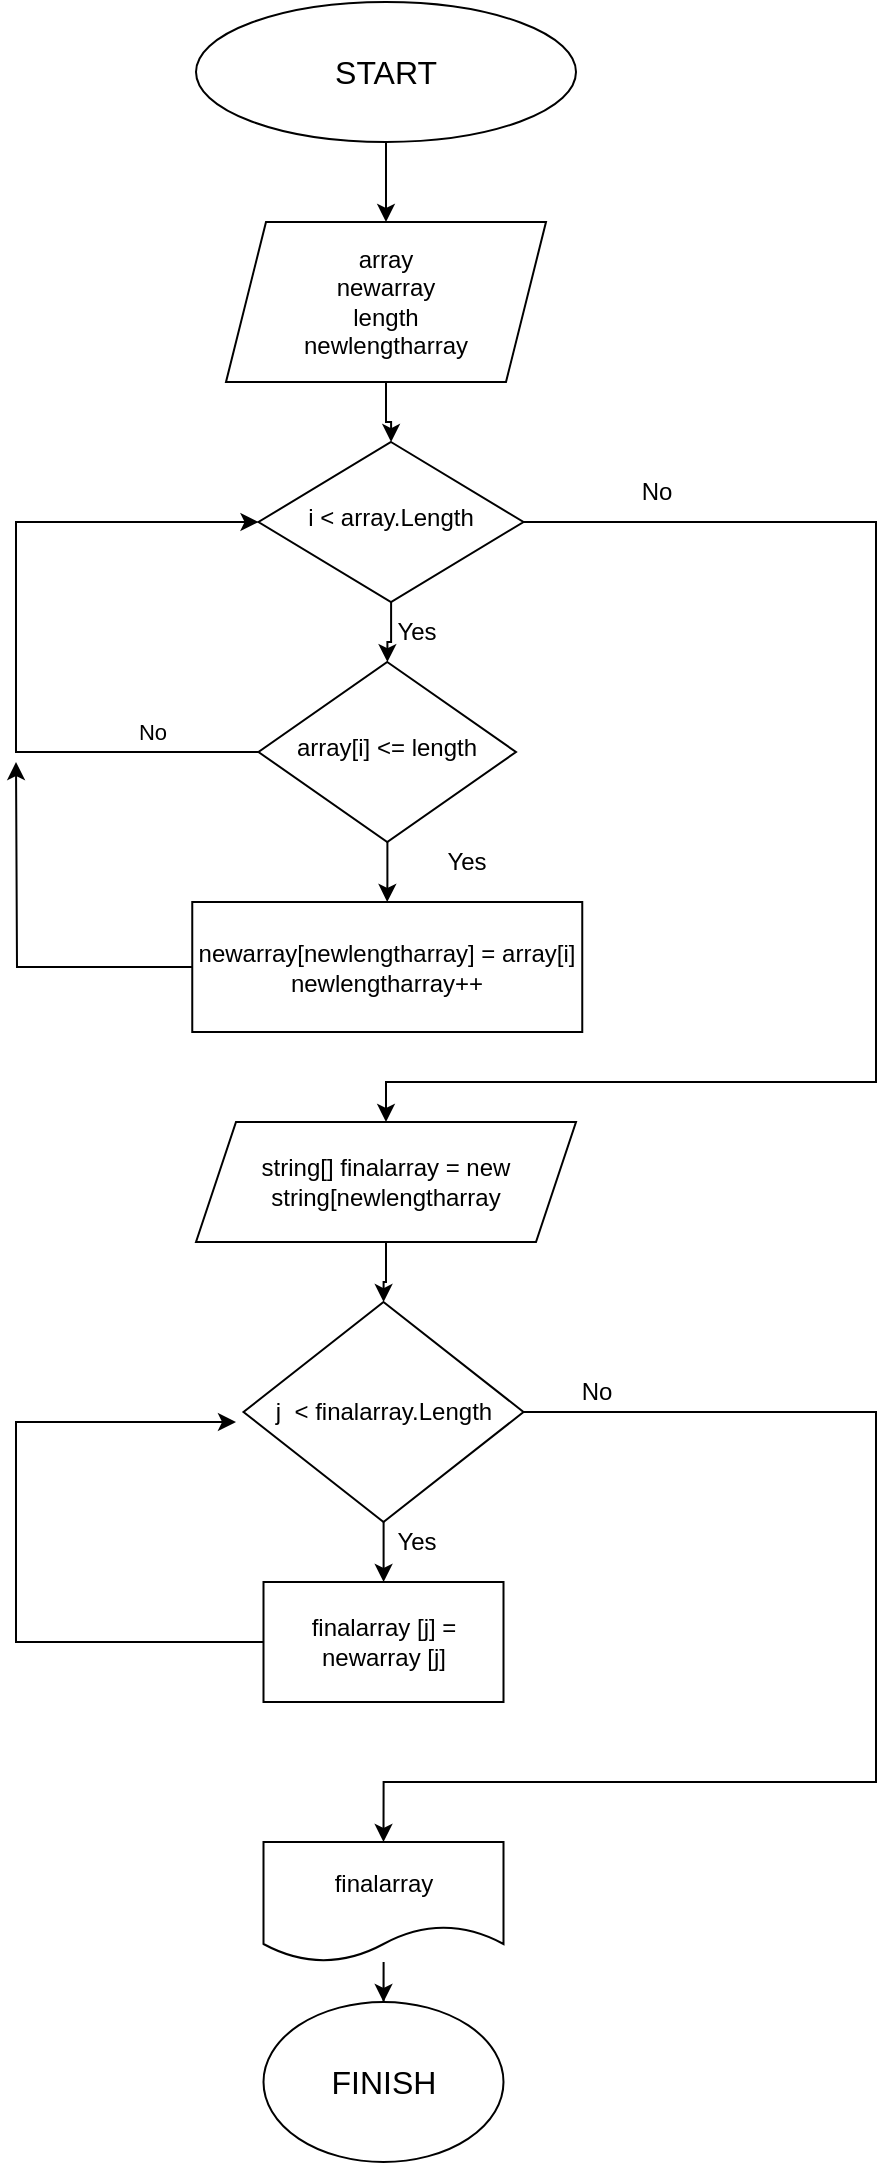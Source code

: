 <mxfile>
    <diagram id="C5RBs43oDa-KdzZeNtuy" name="Page-1">
        <mxGraphModel dx="558" dy="464" grid="1" gridSize="10" guides="1" tooltips="1" connect="1" arrows="1" fold="1" page="1" pageScale="1" pageWidth="827" pageHeight="1169" math="0" shadow="0">
            <root>
                <mxCell id="WIyWlLk6GJQsqaUBKTNV-0"/>
                <mxCell id="WIyWlLk6GJQsqaUBKTNV-1" parent="WIyWlLk6GJQsqaUBKTNV-0"/>
                <mxCell id="wdTsUuusezCTvRD_Zr0d-10" value="" style="edgeStyle=orthogonalEdgeStyle;rounded=0;orthogonalLoop=1;jettySize=auto;html=1;" parent="WIyWlLk6GJQsqaUBKTNV-1" source="WIyWlLk6GJQsqaUBKTNV-6" target="WIyWlLk6GJQsqaUBKTNV-10" edge="1">
                    <mxGeometry relative="1" as="geometry"/>
                </mxCell>
                <mxCell id="wdTsUuusezCTvRD_Zr0d-15" style="edgeStyle=orthogonalEdgeStyle;rounded=0;orthogonalLoop=1;jettySize=auto;html=1;entryX=0.5;entryY=0;entryDx=0;entryDy=0;" parent="WIyWlLk6GJQsqaUBKTNV-1" source="WIyWlLk6GJQsqaUBKTNV-6" target="wdTsUuusezCTvRD_Zr0d-14" edge="1">
                    <mxGeometry relative="1" as="geometry">
                        <Array as="points">
                            <mxPoint x="510" y="270"/>
                            <mxPoint x="510" y="550"/>
                            <mxPoint x="265" y="550"/>
                        </Array>
                    </mxGeometry>
                </mxCell>
                <mxCell id="WIyWlLk6GJQsqaUBKTNV-6" value="&lt;font style=&quot;font-size: 12px;&quot;&gt;i &amp;lt; array.Length&lt;/font&gt;" style="rhombus;whiteSpace=wrap;html=1;shadow=0;fontFamily=Helvetica;fontSize=12;align=center;strokeWidth=1;spacing=6;spacingTop=-4;" parent="WIyWlLk6GJQsqaUBKTNV-1" vertex="1">
                    <mxGeometry x="201.25" y="230" width="132.5" height="80" as="geometry"/>
                </mxCell>
                <mxCell id="wdTsUuusezCTvRD_Zr0d-7" style="edgeStyle=orthogonalEdgeStyle;rounded=0;orthogonalLoop=1;jettySize=auto;html=1;entryX=0;entryY=0.5;entryDx=0;entryDy=0;" parent="WIyWlLk6GJQsqaUBKTNV-1" source="WIyWlLk6GJQsqaUBKTNV-10" target="WIyWlLk6GJQsqaUBKTNV-6" edge="1">
                    <mxGeometry relative="1" as="geometry">
                        <Array as="points">
                            <mxPoint x="80" y="385"/>
                            <mxPoint x="80" y="270"/>
                        </Array>
                    </mxGeometry>
                </mxCell>
                <mxCell id="wdTsUuusezCTvRD_Zr0d-11" value="" style="edgeStyle=orthogonalEdgeStyle;rounded=0;orthogonalLoop=1;jettySize=auto;html=1;" parent="WIyWlLk6GJQsqaUBKTNV-1" source="WIyWlLk6GJQsqaUBKTNV-10" target="wdTsUuusezCTvRD_Zr0d-9" edge="1">
                    <mxGeometry relative="1" as="geometry"/>
                </mxCell>
                <mxCell id="WIyWlLk6GJQsqaUBKTNV-10" value="&lt;font style=&quot;font-size: 12px;&quot;&gt;array[i] &amp;lt;= length&lt;/font&gt;" style="rhombus;whiteSpace=wrap;html=1;shadow=0;fontFamily=Helvetica;fontSize=12;align=center;strokeWidth=1;spacing=6;spacingTop=-4;" parent="WIyWlLk6GJQsqaUBKTNV-1" vertex="1">
                    <mxGeometry x="201.25" y="340" width="128.75" height="90" as="geometry"/>
                </mxCell>
                <mxCell id="wdTsUuusezCTvRD_Zr0d-4" style="edgeStyle=orthogonalEdgeStyle;rounded=0;orthogonalLoop=1;jettySize=auto;html=1;entryX=0.5;entryY=0;entryDx=0;entryDy=0;" parent="WIyWlLk6GJQsqaUBKTNV-1" source="wdTsUuusezCTvRD_Zr0d-0" target="wdTsUuusezCTvRD_Zr0d-1" edge="1">
                    <mxGeometry relative="1" as="geometry"/>
                </mxCell>
                <mxCell id="wdTsUuusezCTvRD_Zr0d-0" value="&lt;font size=&quot;3&quot;&gt;START&lt;/font&gt;" style="ellipse;whiteSpace=wrap;html=1;" parent="WIyWlLk6GJQsqaUBKTNV-1" vertex="1">
                    <mxGeometry x="170" y="10" width="190" height="70" as="geometry"/>
                </mxCell>
                <mxCell id="wdTsUuusezCTvRD_Zr0d-3" value="" style="edgeStyle=orthogonalEdgeStyle;rounded=0;orthogonalLoop=1;jettySize=auto;html=1;" parent="WIyWlLk6GJQsqaUBKTNV-1" source="wdTsUuusezCTvRD_Zr0d-1" target="WIyWlLk6GJQsqaUBKTNV-6" edge="1">
                    <mxGeometry relative="1" as="geometry"/>
                </mxCell>
                <mxCell id="wdTsUuusezCTvRD_Zr0d-1" value="&lt;font style=&quot;&quot;&gt;&lt;font style=&quot;font-size: 12px;&quot;&gt;array&lt;br&gt;newarray&lt;br&gt;length&lt;br&gt;newlengtharray&lt;/font&gt;&lt;br&gt;&lt;/font&gt;" style="shape=parallelogram;perimeter=parallelogramPerimeter;whiteSpace=wrap;html=1;fixedSize=1;" parent="WIyWlLk6GJQsqaUBKTNV-1" vertex="1">
                    <mxGeometry x="185" y="120" width="160" height="80" as="geometry"/>
                </mxCell>
                <mxCell id="wdTsUuusezCTvRD_Zr0d-8" value="&lt;font style=&quot;font-size: 11px;&quot;&gt;No&lt;/font&gt;" style="text;html=1;align=center;verticalAlign=middle;resizable=0;points=[];autosize=1;strokeColor=none;fillColor=none;" parent="WIyWlLk6GJQsqaUBKTNV-1" vertex="1">
                    <mxGeometry x="127.5" y="360" width="40" height="30" as="geometry"/>
                </mxCell>
                <mxCell id="wdTsUuusezCTvRD_Zr0d-13" style="edgeStyle=orthogonalEdgeStyle;rounded=0;orthogonalLoop=1;jettySize=auto;html=1;" parent="WIyWlLk6GJQsqaUBKTNV-1" source="wdTsUuusezCTvRD_Zr0d-9" edge="1">
                    <mxGeometry relative="1" as="geometry">
                        <mxPoint x="80" y="390" as="targetPoint"/>
                    </mxGeometry>
                </mxCell>
                <mxCell id="wdTsUuusezCTvRD_Zr0d-9" value="&lt;font style=&quot;font-size: 12px;&quot;&gt;newarray[newlengtharray] = array[i]&lt;br&gt;newlengtharray++&lt;br&gt;&lt;/font&gt;" style="rounded=0;whiteSpace=wrap;html=1;" parent="WIyWlLk6GJQsqaUBKTNV-1" vertex="1">
                    <mxGeometry x="168.13" y="460" width="195" height="65" as="geometry"/>
                </mxCell>
                <mxCell id="wdTsUuusezCTvRD_Zr0d-12" value="Yes" style="text;html=1;align=center;verticalAlign=middle;resizable=0;points=[];autosize=1;strokeColor=none;fillColor=none;" parent="WIyWlLk6GJQsqaUBKTNV-1" vertex="1">
                    <mxGeometry x="285" y="425" width="40" height="30" as="geometry"/>
                </mxCell>
                <mxCell id="wdTsUuusezCTvRD_Zr0d-19" value="" style="edgeStyle=orthogonalEdgeStyle;rounded=0;orthogonalLoop=1;jettySize=auto;html=1;" parent="WIyWlLk6GJQsqaUBKTNV-1" source="wdTsUuusezCTvRD_Zr0d-14" target="wdTsUuusezCTvRD_Zr0d-18" edge="1">
                    <mxGeometry relative="1" as="geometry"/>
                </mxCell>
                <mxCell id="wdTsUuusezCTvRD_Zr0d-14" value="string[] finalarray = new string[newlengtharray" style="shape=parallelogram;perimeter=parallelogramPerimeter;whiteSpace=wrap;html=1;fixedSize=1;" parent="WIyWlLk6GJQsqaUBKTNV-1" vertex="1">
                    <mxGeometry x="170" y="570" width="190" height="60" as="geometry"/>
                </mxCell>
                <mxCell id="wdTsUuusezCTvRD_Zr0d-16" value="Yes" style="text;html=1;align=center;verticalAlign=middle;resizable=0;points=[];autosize=1;strokeColor=none;fillColor=none;" parent="WIyWlLk6GJQsqaUBKTNV-1" vertex="1">
                    <mxGeometry x="260" y="310" width="40" height="30" as="geometry"/>
                </mxCell>
                <mxCell id="wdTsUuusezCTvRD_Zr0d-17" value="No" style="text;html=1;align=center;verticalAlign=middle;resizable=0;points=[];autosize=1;strokeColor=none;fillColor=none;" parent="WIyWlLk6GJQsqaUBKTNV-1" vertex="1">
                    <mxGeometry x="380" y="240" width="40" height="30" as="geometry"/>
                </mxCell>
                <mxCell id="wdTsUuusezCTvRD_Zr0d-21" value="" style="edgeStyle=orthogonalEdgeStyle;rounded=0;orthogonalLoop=1;jettySize=auto;html=1;" parent="WIyWlLk6GJQsqaUBKTNV-1" source="wdTsUuusezCTvRD_Zr0d-18" target="wdTsUuusezCTvRD_Zr0d-20" edge="1">
                    <mxGeometry relative="1" as="geometry"/>
                </mxCell>
                <mxCell id="wdTsUuusezCTvRD_Zr0d-26" style="edgeStyle=orthogonalEdgeStyle;rounded=0;orthogonalLoop=1;jettySize=auto;html=1;exitX=1;exitY=0.5;exitDx=0;exitDy=0;entryX=0.5;entryY=0;entryDx=0;entryDy=0;" parent="WIyWlLk6GJQsqaUBKTNV-1" source="wdTsUuusezCTvRD_Zr0d-18" target="wdTsUuusezCTvRD_Zr0d-24" edge="1">
                    <mxGeometry relative="1" as="geometry">
                        <Array as="points">
                            <mxPoint x="510" y="715"/>
                            <mxPoint x="510" y="900"/>
                            <mxPoint x="264" y="900"/>
                        </Array>
                    </mxGeometry>
                </mxCell>
                <mxCell id="wdTsUuusezCTvRD_Zr0d-18" value="j&amp;nbsp; &amp;lt; finalarray.Length" style="rhombus;whiteSpace=wrap;html=1;" parent="WIyWlLk6GJQsqaUBKTNV-1" vertex="1">
                    <mxGeometry x="193.75" y="660" width="140" height="110" as="geometry"/>
                </mxCell>
                <mxCell id="wdTsUuusezCTvRD_Zr0d-22" style="edgeStyle=orthogonalEdgeStyle;rounded=0;orthogonalLoop=1;jettySize=auto;html=1;" parent="WIyWlLk6GJQsqaUBKTNV-1" source="wdTsUuusezCTvRD_Zr0d-20" edge="1">
                    <mxGeometry relative="1" as="geometry">
                        <mxPoint x="190" y="720" as="targetPoint"/>
                        <Array as="points">
                            <mxPoint x="80" y="830"/>
                            <mxPoint x="80" y="720"/>
                        </Array>
                    </mxGeometry>
                </mxCell>
                <mxCell id="wdTsUuusezCTvRD_Zr0d-20" value="finalarray [j] = newarray [j]" style="rounded=0;whiteSpace=wrap;html=1;" parent="WIyWlLk6GJQsqaUBKTNV-1" vertex="1">
                    <mxGeometry x="203.75" y="800" width="120" height="60" as="geometry"/>
                </mxCell>
                <mxCell id="wdTsUuusezCTvRD_Zr0d-23" value="Yes" style="text;html=1;align=center;verticalAlign=middle;resizable=0;points=[];autosize=1;strokeColor=none;fillColor=none;" parent="WIyWlLk6GJQsqaUBKTNV-1" vertex="1">
                    <mxGeometry x="260" y="765" width="40" height="30" as="geometry"/>
                </mxCell>
                <mxCell id="wdTsUuusezCTvRD_Zr0d-30" value="" style="edgeStyle=orthogonalEdgeStyle;rounded=0;orthogonalLoop=1;jettySize=auto;html=1;" parent="WIyWlLk6GJQsqaUBKTNV-1" source="wdTsUuusezCTvRD_Zr0d-24" target="wdTsUuusezCTvRD_Zr0d-29" edge="1">
                    <mxGeometry relative="1" as="geometry"/>
                </mxCell>
                <mxCell id="wdTsUuusezCTvRD_Zr0d-24" value="finalarray" style="shape=document;whiteSpace=wrap;html=1;boundedLbl=1;" parent="WIyWlLk6GJQsqaUBKTNV-1" vertex="1">
                    <mxGeometry x="203.75" y="930" width="120" height="60" as="geometry"/>
                </mxCell>
                <mxCell id="wdTsUuusezCTvRD_Zr0d-27" value="No" style="text;html=1;align=center;verticalAlign=middle;resizable=0;points=[];autosize=1;strokeColor=none;fillColor=none;" parent="WIyWlLk6GJQsqaUBKTNV-1" vertex="1">
                    <mxGeometry x="350" y="690" width="40" height="30" as="geometry"/>
                </mxCell>
                <mxCell id="wdTsUuusezCTvRD_Zr0d-29" value="&lt;font size=&quot;3&quot;&gt;FINISH&lt;/font&gt;" style="ellipse;whiteSpace=wrap;html=1;" parent="WIyWlLk6GJQsqaUBKTNV-1" vertex="1">
                    <mxGeometry x="203.75" y="1010" width="120" height="80" as="geometry"/>
                </mxCell>
            </root>
        </mxGraphModel>
    </diagram>
</mxfile>